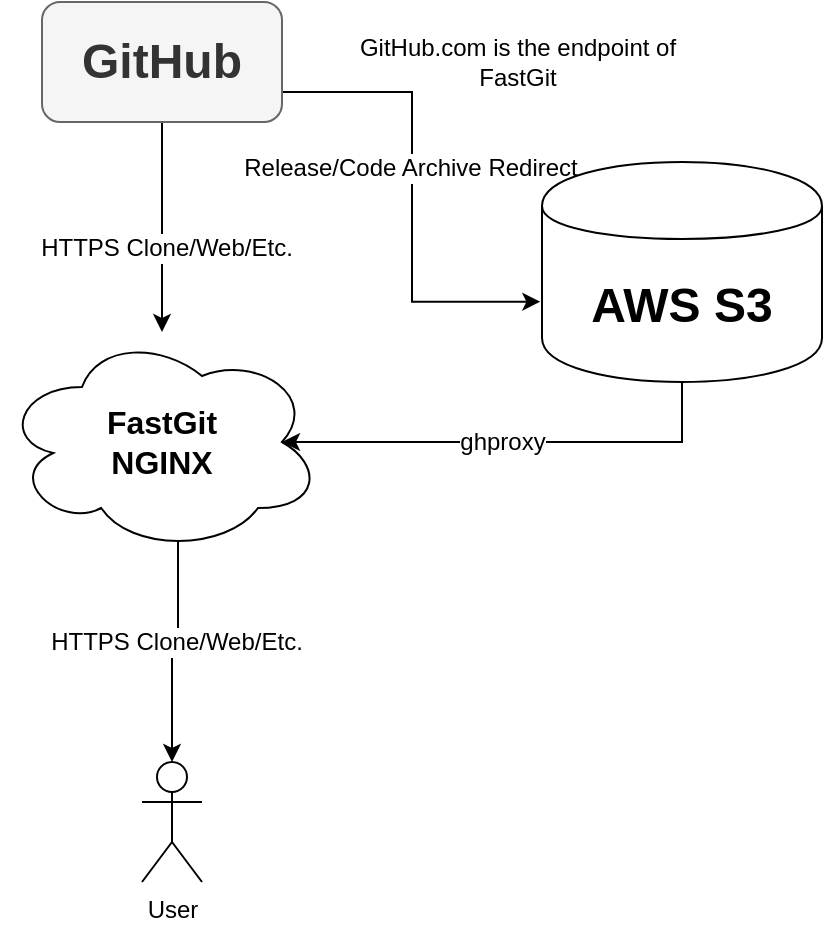 <mxfile version="12.2.4" pages="1"><diagram id="5Hd_BldOnm3EtH4yD_dx" name="Page-1"><mxGraphModel dx="630" dy="587" grid="1" gridSize="10" guides="1" tooltips="1" connect="1" arrows="1" fold="1" page="1" pageScale="1" pageWidth="583" pageHeight="827" math="0" shadow="0"><root><mxCell id="0"/><mxCell id="1" parent="0"/><mxCell id="14" style="edgeStyle=orthogonalEdgeStyle;rounded=0;orthogonalLoop=1;jettySize=auto;html=1;exitX=0.5;exitY=1;exitDx=0;exitDy=0;" parent="1" source="2" target="9" edge="1"><mxGeometry relative="1" as="geometry"/></mxCell><mxCell id="16" value="HTTPS Clone/Web/Etc." style="text;html=1;resizable=0;points=[];align=center;verticalAlign=middle;labelBackgroundColor=#ffffff;" parent="14" vertex="1" connectable="0"><mxGeometry x="0.204" y="2" relative="1" as="geometry"><mxPoint as="offset"/></mxGeometry></mxCell><mxCell id="20" style="edgeStyle=orthogonalEdgeStyle;rounded=0;orthogonalLoop=1;jettySize=auto;html=1;exitX=1;exitY=0.75;exitDx=0;exitDy=0;entryX=-0.006;entryY=0.635;entryDx=0;entryDy=0;entryPerimeter=0;" parent="1" source="2" target="19" edge="1"><mxGeometry relative="1" as="geometry"/></mxCell><mxCell id="21" value="Release/Code Archive Redirect" style="text;html=1;resizable=0;points=[];align=center;verticalAlign=middle;labelBackgroundColor=#ffffff;" parent="20" vertex="1" connectable="0"><mxGeometry x="-0.125" y="-1" relative="1" as="geometry"><mxPoint as="offset"/></mxGeometry></mxCell><mxCell id="2" value="&lt;h1&gt;GitHub&lt;/h1&gt;" style="rounded=1;whiteSpace=wrap;html=1;fillColor=#f5f5f5;strokeColor=#666666;fontColor=#333333;" parent="1" vertex="1"><mxGeometry x="90" y="30" width="120" height="60" as="geometry"/></mxCell><mxCell id="3" value="GitHub.com is the endpoint of FastGit" style="text;html=1;strokeColor=none;fillColor=none;align=center;verticalAlign=middle;whiteSpace=wrap;rounded=0;" parent="1" vertex="1"><mxGeometry x="243" y="30" width="170" height="60" as="geometry"/></mxCell><mxCell id="4" value="User" style="shape=umlActor;verticalLabelPosition=bottom;labelBackgroundColor=#ffffff;verticalAlign=top;html=1;outlineConnect=0;" parent="1" vertex="1"><mxGeometry x="140" y="410" width="30" height="60" as="geometry"/></mxCell><mxCell id="15" style="edgeStyle=orthogonalEdgeStyle;rounded=0;orthogonalLoop=1;jettySize=auto;html=1;exitX=0.55;exitY=0.95;exitDx=0;exitDy=0;exitPerimeter=0;entryX=0.5;entryY=0;entryDx=0;entryDy=0;entryPerimeter=0;" parent="1" source="9" target="4" edge="1"><mxGeometry relative="1" as="geometry"/></mxCell><mxCell id="17" value="HTTPS Clone/Web/Etc." style="text;html=1;resizable=0;points=[];align=center;verticalAlign=middle;labelBackgroundColor=#ffffff;" parent="15" vertex="1" connectable="0"><mxGeometry x="0.044" y="-8" relative="1" as="geometry"><mxPoint as="offset"/></mxGeometry></mxCell><mxCell id="9" value="&lt;font size=&quot;1&quot;&gt;&lt;b style=&quot;font-size: 16px&quot;&gt;FastGit&lt;br&gt;NGINX&lt;br&gt;&lt;/b&gt;&lt;/font&gt;" style="ellipse;shape=cloud;whiteSpace=wrap;html=1;" parent="1" vertex="1"><mxGeometry x="70" y="195" width="160" height="110" as="geometry"/></mxCell><mxCell id="22" style="edgeStyle=orthogonalEdgeStyle;rounded=0;orthogonalLoop=1;jettySize=auto;html=1;exitX=0.5;exitY=1;exitDx=0;exitDy=0;entryX=0.875;entryY=0.5;entryDx=0;entryDy=0;entryPerimeter=0;" parent="1" source="19" target="9" edge="1"><mxGeometry relative="1" as="geometry"/></mxCell><mxCell id="25" value="ghproxy" style="text;html=1;resizable=0;points=[];align=center;verticalAlign=middle;labelBackgroundColor=#ffffff;" parent="22" vertex="1" connectable="0"><mxGeometry x="0.051" y="2" relative="1" as="geometry"><mxPoint x="1" y="-2" as="offset"/></mxGeometry></mxCell><mxCell id="19" value="&lt;font style=&quot;font-size: 24px&quot;&gt;&lt;b&gt;AWS S3&lt;/b&gt;&lt;/font&gt;" style="shape=cylinder;whiteSpace=wrap;html=1;boundedLbl=1;backgroundOutline=1;" parent="1" vertex="1"><mxGeometry x="340" y="110" width="140" height="110" as="geometry"/></mxCell></root></mxGraphModel></diagram></mxfile>